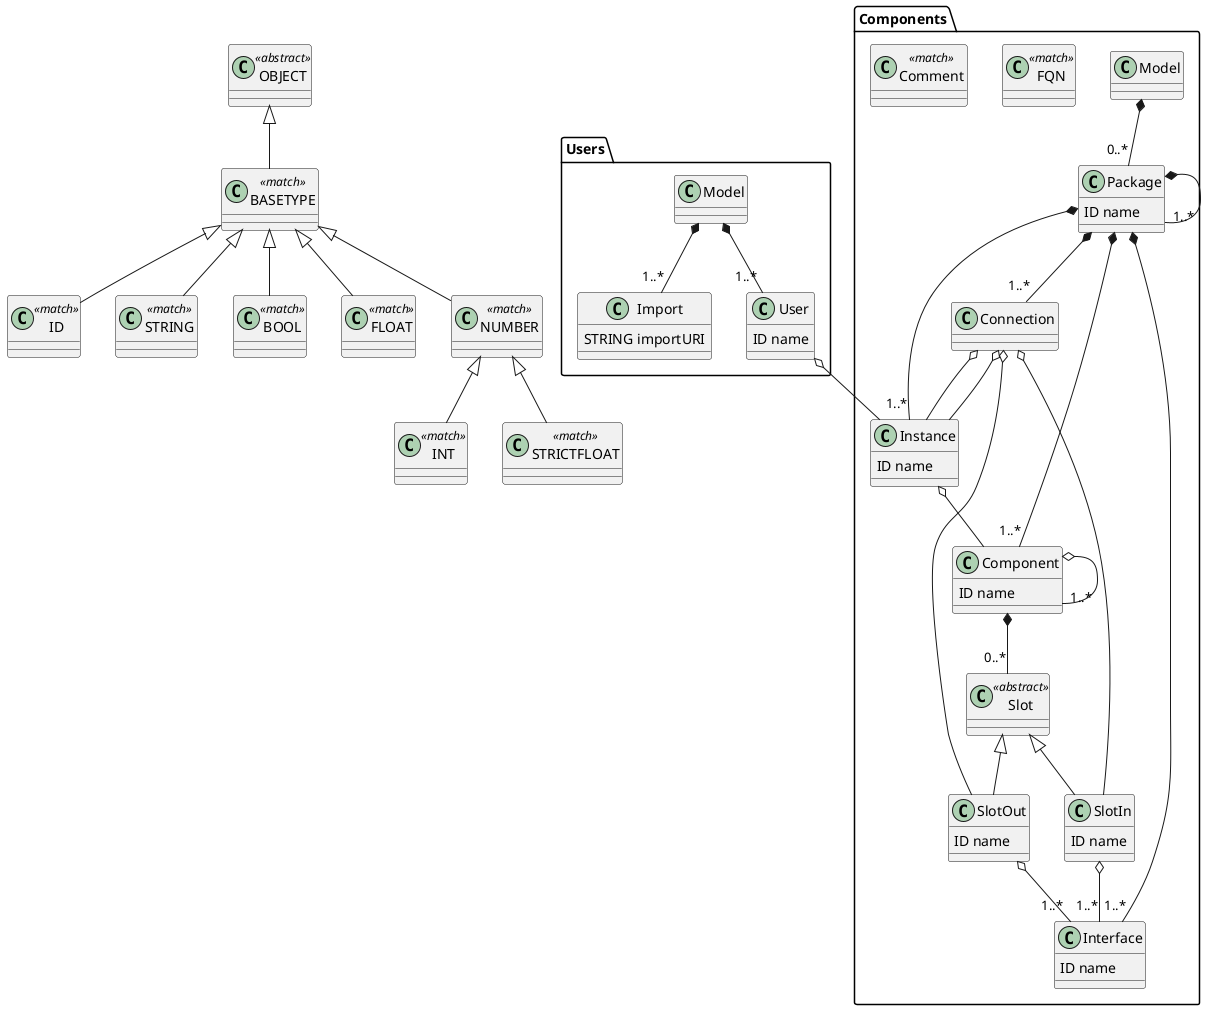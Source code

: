 @startuml
            set namespaceSeparator .
        Users.Model *-- "1..*" Users.Import
Users.Model *-- "1..*" Users.User
class Users.Model  {
}


Users.User o-- Components.Instance
class Users.User  {
ID name
}


class Users.Import  {
STRING importURI
}


class ID <<match>> {
}


class STRING <<match>> {
}


class BOOL <<match>> {
}


class INT <<match>> {
}


class FLOAT <<match>> {
}


class STRICTFLOAT <<match>> {
}


class NUMBER <<match>> {
}

NUMBER <|-- STRICTFLOAT
NUMBER <|-- INT

class BASETYPE <<match>> {
}

BASETYPE <|-- NUMBER
BASETYPE <|-- FLOAT
BASETYPE <|-- BOOL
BASETYPE <|-- ID
BASETYPE <|-- STRING

class OBJECT <<abstract>> {
}

OBJECT <|-- BASETYPE

Components.Model *-- "0..*" Components.Package
class Components.Model  {
}


Components.Package *-- "1..*" Components.Component
Components.Package *-- "1..*" Components.Instance
Components.Package *-- "1..*" Components.Connection
Components.Package *-- "1..*" Components.Package
Components.Package *-- "1..*" Components.Interface
class Components.Package  {
ID name
}


class Components.Interface  {
ID name
}


Components.Component o-- "1..*" Components.Component
Components.Component *-- "0..*" Components.Slot
class Components.Component  {
ID name
}


class Components.Slot <<abstract>> {
}

Components.Slot <|-- Components.SlotIn
Components.Slot <|-- Components.SlotOut

Components.SlotIn o-- "1..*" Components.Interface
class Components.SlotIn  {
ID name
}


Components.SlotOut o-- "1..*" Components.Interface
class Components.SlotOut  {
ID name
}


Components.Instance o-- Components.Component
class Components.Instance  {
ID name
}


Components.Connection o-- Components.Instance
Components.Connection o-- Components.SlotOut
Components.Connection o-- Components.Instance
Components.Connection o-- Components.SlotIn
class Components.Connection  {
}


class Components.FQN <<match>> {
}


class Components.Comment <<match>> {
}


@enduml
